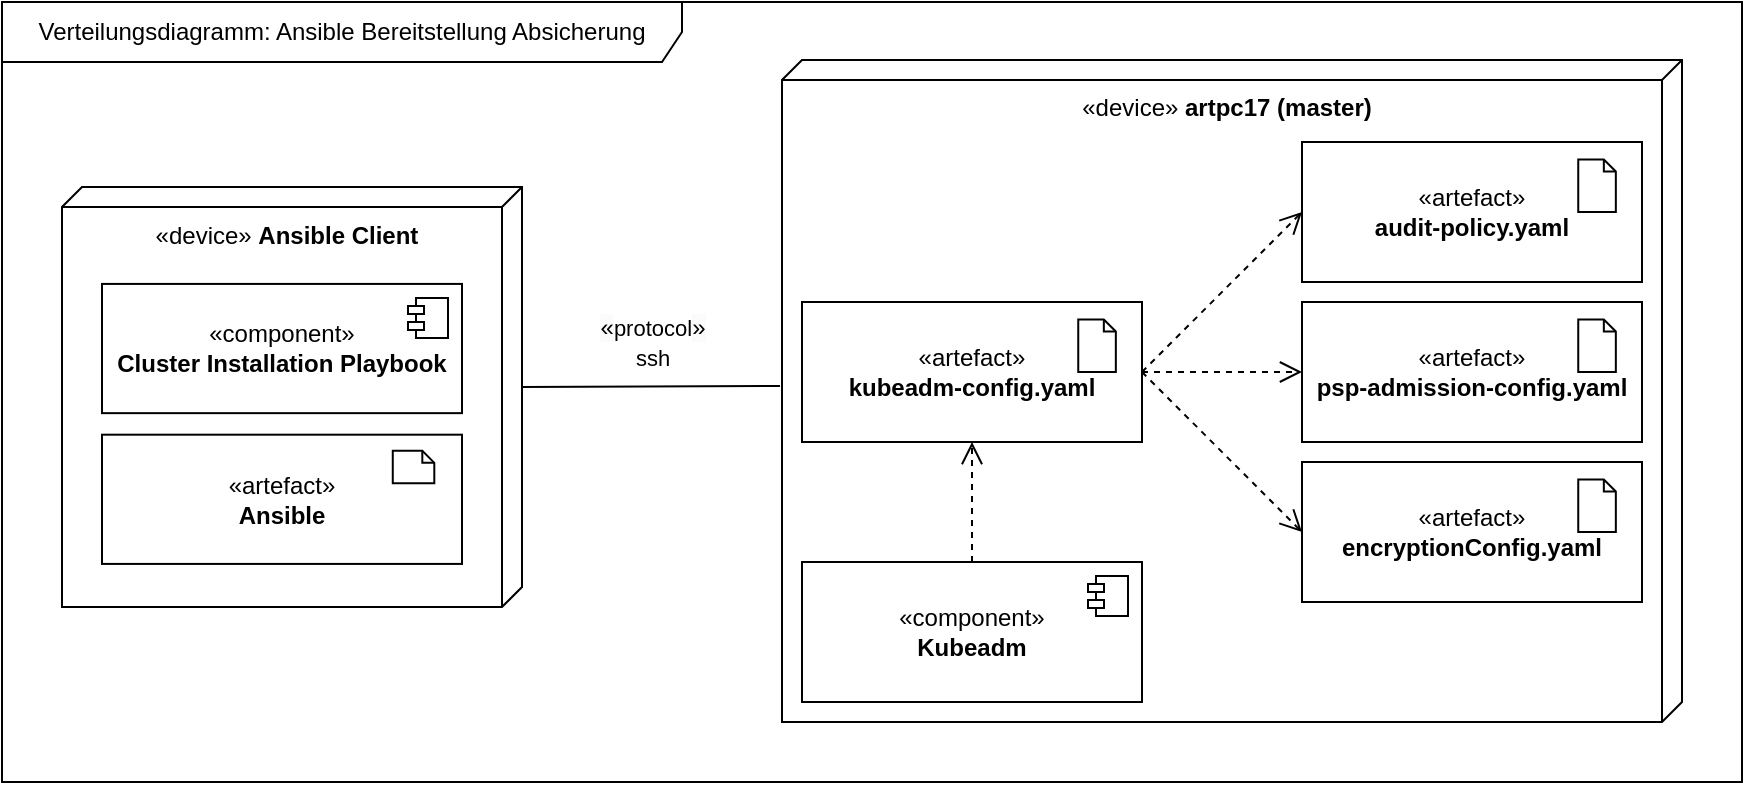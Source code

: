 <mxfile version="26.0.3">
  <diagram name="Seite-1" id="SsOCYxwzpiLqpLyVivhC">
    <mxGraphModel dx="1844" dy="425" grid="1" gridSize="10" guides="1" tooltips="1" connect="1" arrows="1" fold="1" page="1" pageScale="1" pageWidth="827" pageHeight="1169" math="0" shadow="0">
      <root>
        <mxCell id="0" />
        <mxCell id="1" parent="0" />
        <mxCell id="sut6IgfdAZMAAdU67zym-39" value="Verteilungsdiagramm: Ansible Bereitstellung Absicherung" style="shape=umlFrame;whiteSpace=wrap;html=1;pointerEvents=0;width=340;height=30;" vertex="1" parent="1">
          <mxGeometry x="-110" y="60" width="870" height="390" as="geometry" />
        </mxCell>
        <mxCell id="sut6IgfdAZMAAdU67zym-46" value="" style="group" vertex="1" connectable="0" parent="1">
          <mxGeometry x="-80" y="152.5" width="230" height="210" as="geometry" />
        </mxCell>
        <mxCell id="sut6IgfdAZMAAdU67zym-33" value="«device»&amp;nbsp;&lt;b&gt;Ansible Client&lt;/b&gt;" style="verticalAlign=top;align=center;shape=cube;size=10;direction=south;html=1;boundedLbl=1;spacingLeft=5;whiteSpace=wrap;" vertex="1" parent="sut6IgfdAZMAAdU67zym-46">
          <mxGeometry width="230" height="210" as="geometry" />
        </mxCell>
        <mxCell id="sut6IgfdAZMAAdU67zym-34" value="«component»&lt;br&gt;&lt;b&gt;Cluster Installation Playbook&lt;/b&gt;" style="html=1;dropTarget=0;whiteSpace=wrap;" vertex="1" parent="sut6IgfdAZMAAdU67zym-46">
          <mxGeometry x="20" y="48.462" width="180" height="64.615" as="geometry" />
        </mxCell>
        <mxCell id="sut6IgfdAZMAAdU67zym-35" value="" style="shape=module;jettyWidth=8;jettyHeight=4;" vertex="1" parent="sut6IgfdAZMAAdU67zym-34">
          <mxGeometry x="1" width="20" height="20" relative="1" as="geometry">
            <mxPoint x="-27" y="7" as="offset" />
          </mxGeometry>
        </mxCell>
        <mxCell id="sut6IgfdAZMAAdU67zym-36" value="" style="group" vertex="1" connectable="0" parent="sut6IgfdAZMAAdU67zym-46">
          <mxGeometry x="20" y="123.846" width="180" height="64.615" as="geometry" />
        </mxCell>
        <mxCell id="sut6IgfdAZMAAdU67zym-37" value="«artefact»&lt;br&gt;&lt;b&gt;Ansible&lt;/b&gt;" style="html=1;dropTarget=0;whiteSpace=wrap;" vertex="1" parent="sut6IgfdAZMAAdU67zym-36">
          <mxGeometry width="180" height="64.615" as="geometry" />
        </mxCell>
        <mxCell id="sut6IgfdAZMAAdU67zym-38" value="" style="shape=note2;boundedLbl=1;whiteSpace=wrap;html=1;size=6;verticalAlign=top;align=left;spacingLeft=5;" vertex="1" parent="sut6IgfdAZMAAdU67zym-36">
          <mxGeometry x="145.385" y="8.077" width="20.769" height="16.154" as="geometry" />
        </mxCell>
        <mxCell id="sut6IgfdAZMAAdU67zym-25" value="«device»&amp;nbsp;&lt;b&gt;artpc17 (master)&lt;/b&gt;" style="verticalAlign=top;align=center;shape=cube;size=10;direction=south;html=1;boundedLbl=1;spacingLeft=5;whiteSpace=wrap;" vertex="1" parent="1">
          <mxGeometry x="280" y="89" width="450" height="331" as="geometry" />
        </mxCell>
        <mxCell id="sut6IgfdAZMAAdU67zym-55" style="edgeStyle=orthogonalEdgeStyle;rounded=0;orthogonalLoop=1;jettySize=auto;html=1;exitX=0.5;exitY=0;exitDx=0;exitDy=0;dashed=1;endArrow=open;endFill=0;endSize=9;" edge="1" parent="1" source="sut6IgfdAZMAAdU67zym-28">
          <mxGeometry relative="1" as="geometry">
            <mxPoint x="375" y="280" as="targetPoint" />
          </mxGeometry>
        </mxCell>
        <mxCell id="sut6IgfdAZMAAdU67zym-28" value="«component»&lt;br&gt;&lt;b&gt;Kubeadm&lt;/b&gt;" style="html=1;dropTarget=0;whiteSpace=wrap;" vertex="1" parent="1">
          <mxGeometry x="290" y="340" width="170" height="70" as="geometry" />
        </mxCell>
        <mxCell id="sut6IgfdAZMAAdU67zym-29" value="" style="shape=module;jettyWidth=8;jettyHeight=4;" vertex="1" parent="sut6IgfdAZMAAdU67zym-28">
          <mxGeometry x="1" width="20" height="20" relative="1" as="geometry">
            <mxPoint x="-27" y="7" as="offset" />
          </mxGeometry>
        </mxCell>
        <mxCell id="sut6IgfdAZMAAdU67zym-30" value="" style="group" vertex="1" connectable="0" parent="1">
          <mxGeometry x="540" y="130" width="170" height="70" as="geometry" />
        </mxCell>
        <mxCell id="sut6IgfdAZMAAdU67zym-31" value="«artefact»&lt;br&gt;&lt;b&gt;audit-policy.yaml&lt;/b&gt;" style="html=1;dropTarget=0;whiteSpace=wrap;" vertex="1" parent="sut6IgfdAZMAAdU67zym-30">
          <mxGeometry width="170.0" height="70" as="geometry" />
        </mxCell>
        <mxCell id="sut6IgfdAZMAAdU67zym-32" value="" style="shape=note2;boundedLbl=1;whiteSpace=wrap;html=1;size=6;verticalAlign=top;align=left;spacingLeft=5;" vertex="1" parent="sut6IgfdAZMAAdU67zym-30">
          <mxGeometry x="138.125" y="8.75" width="18.796" height="26.25" as="geometry" />
        </mxCell>
        <mxCell id="sut6IgfdAZMAAdU67zym-40" value="" style="group" vertex="1" connectable="0" parent="1">
          <mxGeometry x="540" y="210" width="170" height="70" as="geometry" />
        </mxCell>
        <mxCell id="sut6IgfdAZMAAdU67zym-41" value="«artefact»&lt;br&gt;&lt;b&gt;psp-admission-config.yaml&lt;/b&gt;" style="html=1;dropTarget=0;whiteSpace=wrap;" vertex="1" parent="sut6IgfdAZMAAdU67zym-40">
          <mxGeometry width="170.0" height="70" as="geometry" />
        </mxCell>
        <mxCell id="sut6IgfdAZMAAdU67zym-42" value="" style="shape=note2;boundedLbl=1;whiteSpace=wrap;html=1;size=6;verticalAlign=top;align=left;spacingLeft=5;" vertex="1" parent="sut6IgfdAZMAAdU67zym-40">
          <mxGeometry x="138.125" y="8.75" width="18.796" height="26.25" as="geometry" />
        </mxCell>
        <mxCell id="sut6IgfdAZMAAdU67zym-43" value="" style="group" vertex="1" connectable="0" parent="1">
          <mxGeometry x="290" y="210" width="170" height="70" as="geometry" />
        </mxCell>
        <mxCell id="sut6IgfdAZMAAdU67zym-44" value="«artefact»&lt;br&gt;&lt;b&gt;kubeadm-config.yaml&lt;/b&gt;" style="html=1;dropTarget=0;whiteSpace=wrap;" vertex="1" parent="sut6IgfdAZMAAdU67zym-43">
          <mxGeometry width="170.0" height="70" as="geometry" />
        </mxCell>
        <mxCell id="sut6IgfdAZMAAdU67zym-45" value="" style="shape=note2;boundedLbl=1;whiteSpace=wrap;html=1;size=6;verticalAlign=top;align=left;spacingLeft=5;" vertex="1" parent="sut6IgfdAZMAAdU67zym-43">
          <mxGeometry x="138.125" y="8.75" width="18.796" height="26.25" as="geometry" />
        </mxCell>
        <mxCell id="sut6IgfdAZMAAdU67zym-51" value="" style="group" vertex="1" connectable="0" parent="1">
          <mxGeometry x="540" y="290" width="170" height="70" as="geometry" />
        </mxCell>
        <mxCell id="sut6IgfdAZMAAdU67zym-52" value="«artefact»&lt;br&gt;&lt;b&gt;encryptionConfig.yaml&lt;/b&gt;" style="html=1;dropTarget=0;whiteSpace=wrap;" vertex="1" parent="sut6IgfdAZMAAdU67zym-51">
          <mxGeometry width="170.0" height="70" as="geometry" />
        </mxCell>
        <mxCell id="sut6IgfdAZMAAdU67zym-53" value="" style="shape=note2;boundedLbl=1;whiteSpace=wrap;html=1;size=6;verticalAlign=top;align=left;spacingLeft=5;" vertex="1" parent="sut6IgfdAZMAAdU67zym-51">
          <mxGeometry x="138.125" y="8.75" width="18.796" height="26.25" as="geometry" />
        </mxCell>
        <mxCell id="sut6IgfdAZMAAdU67zym-56" style="rounded=0;orthogonalLoop=1;jettySize=auto;html=1;exitX=1;exitY=0.5;exitDx=0;exitDy=0;dashed=1;endArrow=open;endFill=0;endSize=9;entryX=0;entryY=0.5;entryDx=0;entryDy=0;" edge="1" parent="1" source="sut6IgfdAZMAAdU67zym-44" target="sut6IgfdAZMAAdU67zym-31">
          <mxGeometry relative="1" as="geometry">
            <mxPoint x="385" y="290" as="targetPoint" />
            <mxPoint x="385" y="350" as="sourcePoint" />
          </mxGeometry>
        </mxCell>
        <mxCell id="sut6IgfdAZMAAdU67zym-57" style="rounded=0;orthogonalLoop=1;jettySize=auto;html=1;exitX=1;exitY=0.5;exitDx=0;exitDy=0;dashed=1;endArrow=open;endFill=0;endSize=9;entryX=0;entryY=0.5;entryDx=0;entryDy=0;" edge="1" parent="1" source="sut6IgfdAZMAAdU67zym-44" target="sut6IgfdAZMAAdU67zym-41">
          <mxGeometry relative="1" as="geometry">
            <mxPoint x="550" y="175" as="targetPoint" />
            <mxPoint x="470" y="255" as="sourcePoint" />
          </mxGeometry>
        </mxCell>
        <mxCell id="sut6IgfdAZMAAdU67zym-58" style="rounded=0;orthogonalLoop=1;jettySize=auto;html=1;exitX=1;exitY=0.5;exitDx=0;exitDy=0;dashed=1;endArrow=open;endFill=0;endSize=9;entryX=0;entryY=0.5;entryDx=0;entryDy=0;" edge="1" parent="1" source="sut6IgfdAZMAAdU67zym-44" target="sut6IgfdAZMAAdU67zym-52">
          <mxGeometry relative="1" as="geometry">
            <mxPoint x="550" y="255" as="targetPoint" />
            <mxPoint x="470" y="255" as="sourcePoint" />
          </mxGeometry>
        </mxCell>
        <mxCell id="sut6IgfdAZMAAdU67zym-59" style="rounded=0;orthogonalLoop=1;jettySize=auto;html=1;exitX=0;exitY=0;exitDx=100;exitDy=0;exitPerimeter=0;endArrow=none;endFill=0;" edge="1" parent="1" source="sut6IgfdAZMAAdU67zym-33">
          <mxGeometry relative="1" as="geometry">
            <mxPoint x="279" y="252" as="targetPoint" />
          </mxGeometry>
        </mxCell>
        <mxCell id="sut6IgfdAZMAAdU67zym-60" value="&lt;span style=&quot;text-wrap: wrap; background-color: rgb(251, 251, 251);&quot;&gt;«&lt;/span&gt;&lt;span style=&quot;font-size: 11px; background-color: rgb(255, 255, 255);&quot;&gt;protocol&lt;/span&gt;&lt;span style=&quot;text-wrap: wrap; background-color: rgb(251, 251, 251);&quot;&gt;»&lt;/span&gt;&lt;br style=&quot;font-size: 11px;&quot;&gt;&lt;span style=&quot;font-size: 11px; background-color: rgb(255, 255, 255);&quot;&gt;ssh&lt;/span&gt;" style="text;html=1;align=center;verticalAlign=middle;resizable=0;points=[];autosize=1;strokeColor=none;fillColor=none;" vertex="1" parent="1">
          <mxGeometry x="175" y="210" width="80" height="40" as="geometry" />
        </mxCell>
      </root>
    </mxGraphModel>
  </diagram>
</mxfile>
